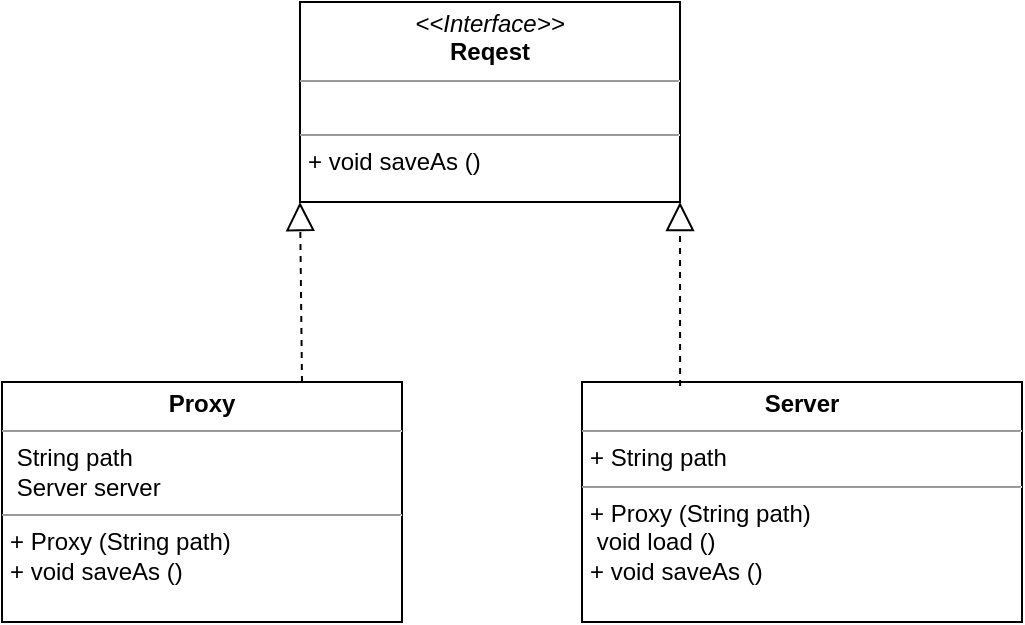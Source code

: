 <mxfile version="19.0.3" type="device"><diagram id="UH8ZvGIdyDJLMUI2QhZq" name="Страница 1"><mxGraphModel dx="1422" dy="865" grid="1" gridSize="10" guides="1" tooltips="1" connect="1" arrows="1" fold="1" page="1" pageScale="1" pageWidth="827" pageHeight="1169" math="0" shadow="0"><root><mxCell id="0"/><mxCell id="1" parent="0"/><mxCell id="DqPdYn7QGBROt_5K6cCo-1" value="&lt;p style=&quot;margin:0px;margin-top:4px;text-align:center;&quot;&gt;&lt;i&gt;&amp;lt;&amp;lt;Interface&amp;gt;&amp;gt;&lt;/i&gt;&lt;br&gt;&lt;b&gt;Reqest&lt;/b&gt;&lt;/p&gt;&lt;hr size=&quot;1&quot;&gt;&lt;p style=&quot;margin:0px;margin-left:4px;&quot;&gt;&lt;br&gt;&lt;/p&gt;&lt;hr size=&quot;1&quot;&gt;&lt;p style=&quot;margin:0px;margin-left:4px;&quot;&gt;+ void saveAs ()&lt;/p&gt;" style="verticalAlign=top;align=left;overflow=fill;fontSize=12;fontFamily=Helvetica;html=1;" vertex="1" parent="1"><mxGeometry x="319" y="40" width="190" height="100" as="geometry"/></mxCell><mxCell id="DqPdYn7QGBROt_5K6cCo-2" value="&lt;p style=&quot;margin:0px;margin-top:4px;text-align:center;&quot;&gt;&lt;b&gt;Server&lt;/b&gt;&lt;/p&gt;&lt;hr size=&quot;1&quot;&gt;&lt;p style=&quot;margin:0px;margin-left:4px;&quot;&gt;+ String path&lt;/p&gt;&lt;hr size=&quot;1&quot;&gt;&lt;p style=&quot;margin: 0px 0px 0px 4px;&quot;&gt;+ Proxy (String path)&lt;/p&gt;&lt;p style=&quot;margin: 0px 0px 0px 4px;&quot;&gt;&amp;nbsp;void load ()&lt;/p&gt;&lt;p style=&quot;margin: 0px 0px 0px 4px;&quot;&gt;+ void saveAs ()&amp;nbsp;&lt;/p&gt;" style="verticalAlign=top;align=left;overflow=fill;fontSize=12;fontFamily=Helvetica;html=1;" vertex="1" parent="1"><mxGeometry x="460" y="230" width="220" height="120" as="geometry"/></mxCell><mxCell id="DqPdYn7QGBROt_5K6cCo-3" value="&lt;p style=&quot;margin:0px;margin-top:4px;text-align:center;&quot;&gt;&lt;b&gt;Proxy&lt;/b&gt;&lt;/p&gt;&lt;hr size=&quot;1&quot;&gt;&lt;p style=&quot;margin:0px;margin-left:4px;&quot;&gt;&amp;nbsp;String path&lt;/p&gt;&lt;p style=&quot;margin:0px;margin-left:4px;&quot;&gt;&amp;nbsp;Server server&lt;/p&gt;&lt;hr size=&quot;1&quot;&gt;&lt;p style=&quot;margin:0px;margin-left:4px;&quot;&gt;+ Proxy (String path)&lt;/p&gt;&lt;p style=&quot;margin:0px;margin-left:4px;&quot;&gt;+ void saveAs ()&amp;nbsp;&lt;/p&gt;" style="verticalAlign=top;align=left;overflow=fill;fontSize=12;fontFamily=Helvetica;html=1;" vertex="1" parent="1"><mxGeometry x="170" y="230" width="200" height="120" as="geometry"/></mxCell><mxCell id="DqPdYn7QGBROt_5K6cCo-4" value="" style="endArrow=block;dashed=1;endFill=0;endSize=12;html=1;rounded=0;entryX=1;entryY=1;entryDx=0;entryDy=0;exitX=0.223;exitY=0.017;exitDx=0;exitDy=0;exitPerimeter=0;" edge="1" parent="1" source="DqPdYn7QGBROt_5K6cCo-2" target="DqPdYn7QGBROt_5K6cCo-1"><mxGeometry width="160" relative="1" as="geometry"><mxPoint x="330" y="440" as="sourcePoint"/><mxPoint x="470" y="190" as="targetPoint"/></mxGeometry></mxCell><mxCell id="DqPdYn7QGBROt_5K6cCo-5" value="" style="endArrow=block;dashed=1;endFill=0;endSize=12;html=1;rounded=0;entryX=0;entryY=1;entryDx=0;entryDy=0;exitX=0.75;exitY=0;exitDx=0;exitDy=0;" edge="1" parent="1" source="DqPdYn7QGBROt_5K6cCo-3" target="DqPdYn7QGBROt_5K6cCo-1"><mxGeometry width="160" relative="1" as="geometry"><mxPoint x="330" y="440" as="sourcePoint"/><mxPoint x="490" y="440" as="targetPoint"/></mxGeometry></mxCell></root></mxGraphModel></diagram></mxfile>